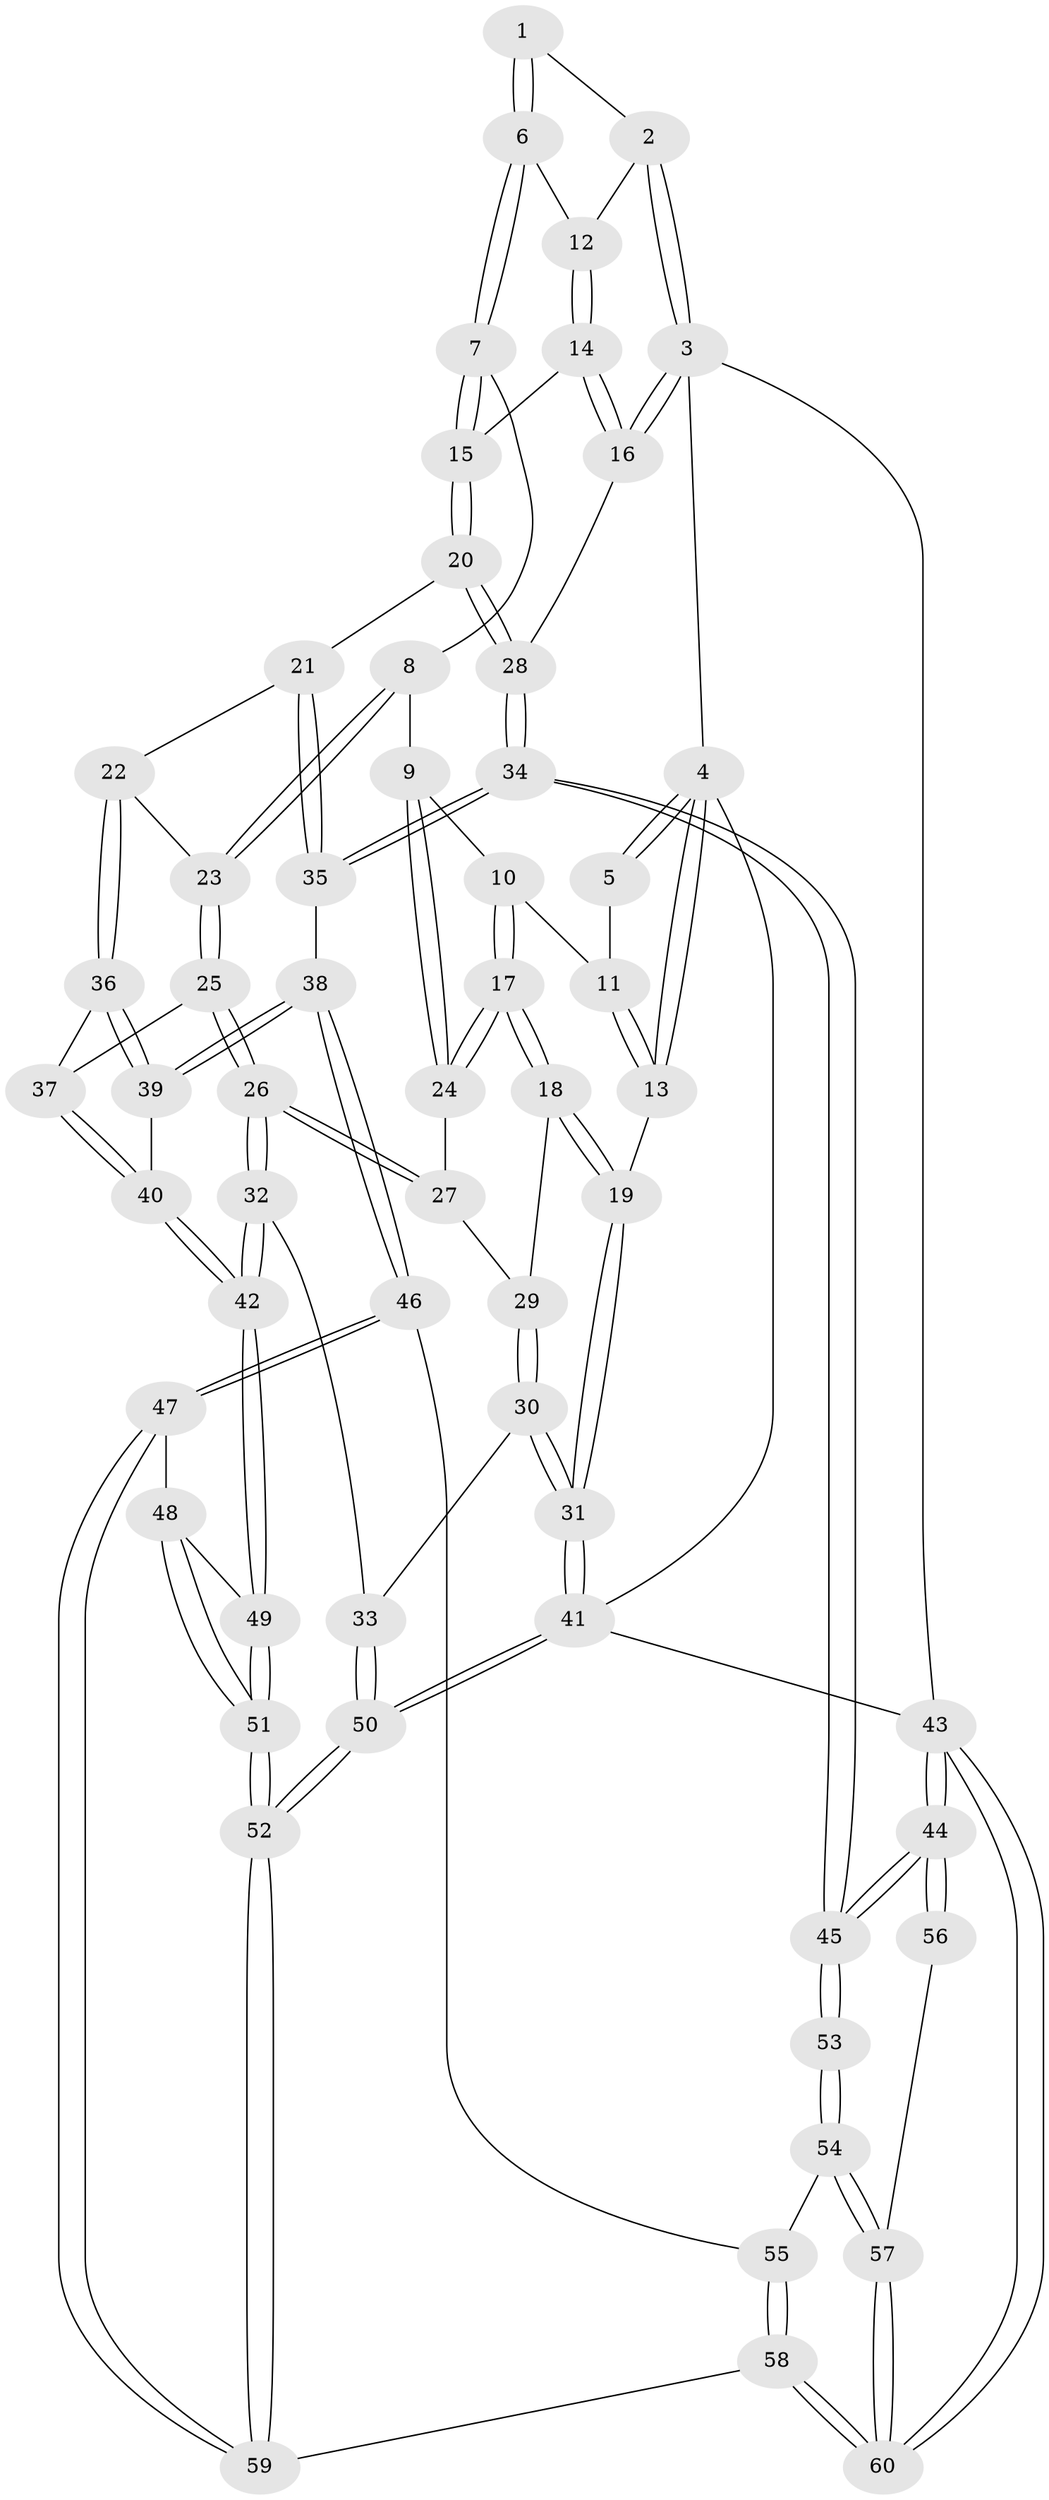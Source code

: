 // Generated by graph-tools (version 1.1) at 2025/02/03/09/25 05:02:21]
// undirected, 60 vertices, 147 edges
graph export_dot {
graph [start="1"]
  node [color=gray90,style=filled];
  1 [pos="+0.4746192815409435+0"];
  2 [pos="+0.9689756781737349+0"];
  3 [pos="+1+0"];
  4 [pos="+0+0"];
  5 [pos="+0.16964125524992396+0"];
  6 [pos="+0.47702701862352487+0"];
  7 [pos="+0.4152044477389547+0.20471353122319944"];
  8 [pos="+0.40294709705873505+0.23236997146836766"];
  9 [pos="+0.3596856483243657+0.2616245571315377"];
  10 [pos="+0.2796339752517856+0.262330454908066"];
  11 [pos="+0.1778575368604156+0.20743528067889955"];
  12 [pos="+0.7498986579011367+0.197089833129513"];
  13 [pos="+0+0.22827138837099867"];
  14 [pos="+0.7944564254585563+0.26859964690538574"];
  15 [pos="+0.7747017391193546+0.3194397561818949"];
  16 [pos="+1+0.032125747059999266"];
  17 [pos="+0.07458266647161715+0.425905269759831"];
  18 [pos="+0.04592631930406273+0.448636687619237"];
  19 [pos="+0+0.42982374354401076"];
  20 [pos="+0.756148976420902+0.42026741909435916"];
  21 [pos="+0.7330013636708876+0.4536050265057552"];
  22 [pos="+0.7171391324729665+0.4623569309143107"];
  23 [pos="+0.496044751556574+0.3456534201328989"];
  24 [pos="+0.3364826800345071+0.3716622439022236"];
  25 [pos="+0.43900244557901835+0.5901775728646097"];
  26 [pos="+0.4345048080449769+0.5931541790202484"];
  27 [pos="+0.31843149738535714+0.45886307583003405"];
  28 [pos="+1+0.47600888671895814"];
  29 [pos="+0.15634941313672954+0.5124316898054241"];
  30 [pos="+0.22223769176493846+0.708287012644775"];
  31 [pos="+0+0.7946004948691446"];
  32 [pos="+0.39887139261889076+0.7062216453407044"];
  33 [pos="+0.28604238702766915+0.7410145200014673"];
  34 [pos="+1+0.67572164413996"];
  35 [pos="+0.925225661162481+0.657156641353257"];
  36 [pos="+0.6813140071554856+0.5141685514546928"];
  37 [pos="+0.6665518577117381+0.5213976600440771"];
  38 [pos="+0.7598567101980056+0.7910002714791102"];
  39 [pos="+0.7236963274786516+0.7486186530130504"];
  40 [pos="+0.569447289233976+0.7371956220590382"];
  41 [pos="+0+1"];
  42 [pos="+0.4682661011616091+0.765038817948632"];
  43 [pos="+1+1"];
  44 [pos="+1+1"];
  45 [pos="+1+0.7551915417231625"];
  46 [pos="+0.7612194872407207+0.8201137485040975"];
  47 [pos="+0.648671915520723+0.9229839905930906"];
  48 [pos="+0.640864731534821+0.9201991231762734"];
  49 [pos="+0.48207441052333994+0.8022212067745651"];
  50 [pos="+0.17295322218625123+1"];
  51 [pos="+0.42136444065915535+1"];
  52 [pos="+0.25008204767491415+1"];
  53 [pos="+0.8897248192404617+0.8688750820486273"];
  54 [pos="+0.8391222645510923+0.8718937554926003"];
  55 [pos="+0.8160829450864593+0.8624351859707893"];
  56 [pos="+0.9310328223954328+0.9289448291983773"];
  57 [pos="+0.8870338477297322+1"];
  58 [pos="+0.7443891094668241+1"];
  59 [pos="+0.6912533502743073+1"];
  60 [pos="+0.9835758560106352+1"];
  1 -- 2;
  1 -- 6;
  1 -- 6;
  2 -- 3;
  2 -- 3;
  2 -- 12;
  3 -- 4;
  3 -- 16;
  3 -- 16;
  3 -- 43;
  4 -- 5;
  4 -- 5;
  4 -- 13;
  4 -- 13;
  4 -- 41;
  5 -- 11;
  6 -- 7;
  6 -- 7;
  6 -- 12;
  7 -- 8;
  7 -- 15;
  7 -- 15;
  8 -- 9;
  8 -- 23;
  8 -- 23;
  9 -- 10;
  9 -- 24;
  9 -- 24;
  10 -- 11;
  10 -- 17;
  10 -- 17;
  11 -- 13;
  11 -- 13;
  12 -- 14;
  12 -- 14;
  13 -- 19;
  14 -- 15;
  14 -- 16;
  14 -- 16;
  15 -- 20;
  15 -- 20;
  16 -- 28;
  17 -- 18;
  17 -- 18;
  17 -- 24;
  17 -- 24;
  18 -- 19;
  18 -- 19;
  18 -- 29;
  19 -- 31;
  19 -- 31;
  20 -- 21;
  20 -- 28;
  20 -- 28;
  21 -- 22;
  21 -- 35;
  21 -- 35;
  22 -- 23;
  22 -- 36;
  22 -- 36;
  23 -- 25;
  23 -- 25;
  24 -- 27;
  25 -- 26;
  25 -- 26;
  25 -- 37;
  26 -- 27;
  26 -- 27;
  26 -- 32;
  26 -- 32;
  27 -- 29;
  28 -- 34;
  28 -- 34;
  29 -- 30;
  29 -- 30;
  30 -- 31;
  30 -- 31;
  30 -- 33;
  31 -- 41;
  31 -- 41;
  32 -- 33;
  32 -- 42;
  32 -- 42;
  33 -- 50;
  33 -- 50;
  34 -- 35;
  34 -- 35;
  34 -- 45;
  34 -- 45;
  35 -- 38;
  36 -- 37;
  36 -- 39;
  36 -- 39;
  37 -- 40;
  37 -- 40;
  38 -- 39;
  38 -- 39;
  38 -- 46;
  38 -- 46;
  39 -- 40;
  40 -- 42;
  40 -- 42;
  41 -- 50;
  41 -- 50;
  41 -- 43;
  42 -- 49;
  42 -- 49;
  43 -- 44;
  43 -- 44;
  43 -- 60;
  43 -- 60;
  44 -- 45;
  44 -- 45;
  44 -- 56;
  44 -- 56;
  45 -- 53;
  45 -- 53;
  46 -- 47;
  46 -- 47;
  46 -- 55;
  47 -- 48;
  47 -- 59;
  47 -- 59;
  48 -- 49;
  48 -- 51;
  48 -- 51;
  49 -- 51;
  49 -- 51;
  50 -- 52;
  50 -- 52;
  51 -- 52;
  51 -- 52;
  52 -- 59;
  52 -- 59;
  53 -- 54;
  53 -- 54;
  54 -- 55;
  54 -- 57;
  54 -- 57;
  55 -- 58;
  55 -- 58;
  56 -- 57;
  57 -- 60;
  57 -- 60;
  58 -- 59;
  58 -- 60;
  58 -- 60;
}
